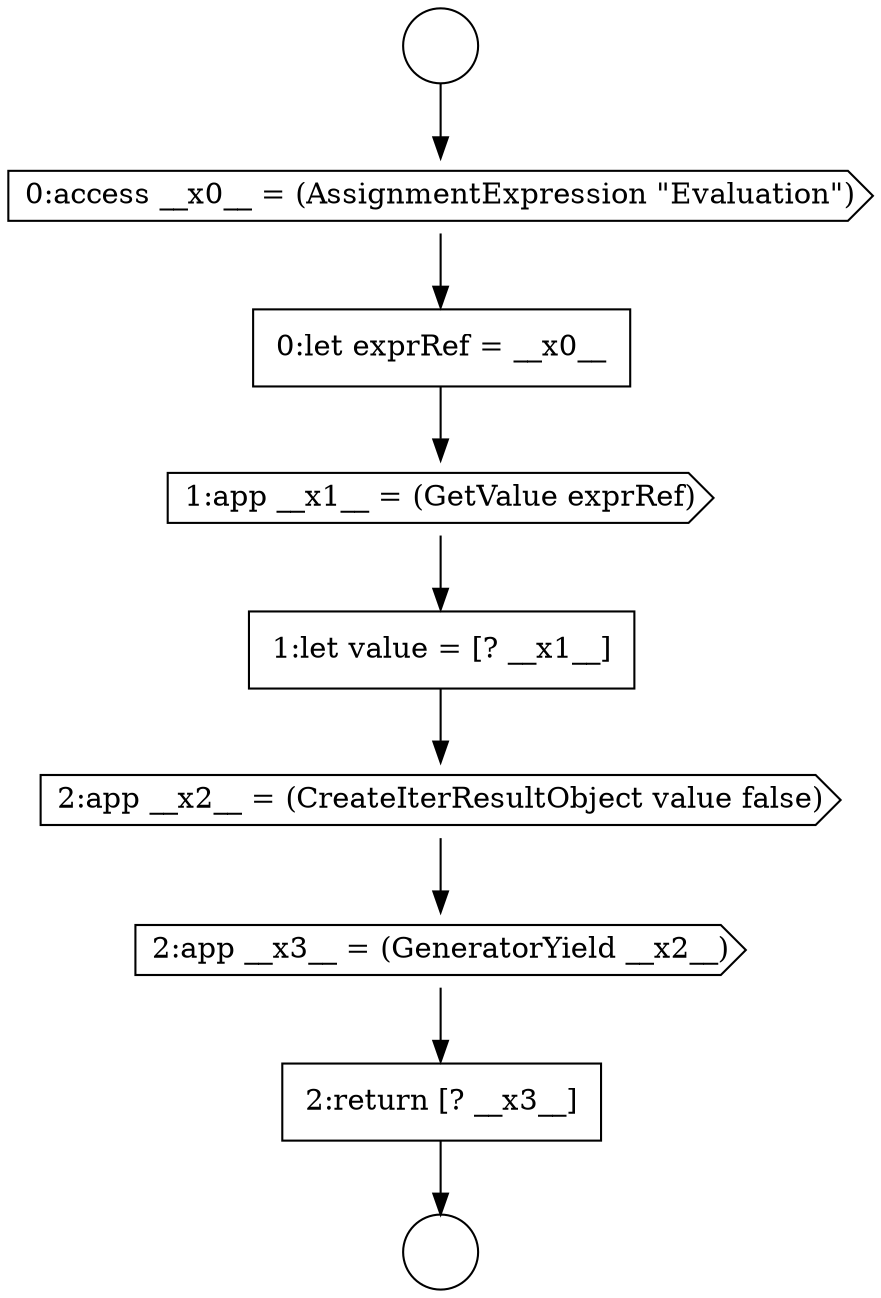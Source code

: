 digraph {
  node8256 [shape=none, margin=0, label=<<font color="black">
    <table border="0" cellborder="1" cellspacing="0" cellpadding="10">
      <tr><td align="left">2:return [? __x3__]</td></tr>
    </table>
  </font>> color="black" fillcolor="white" style=filled]
  node8252 [shape=cds, label=<<font color="black">1:app __x1__ = (GetValue exprRef)</font>> color="black" fillcolor="white" style=filled]
  node8250 [shape=cds, label=<<font color="black">0:access __x0__ = (AssignmentExpression &quot;Evaluation&quot;)</font>> color="black" fillcolor="white" style=filled]
  node8255 [shape=cds, label=<<font color="black">2:app __x3__ = (GeneratorYield __x2__)</font>> color="black" fillcolor="white" style=filled]
  node8251 [shape=none, margin=0, label=<<font color="black">
    <table border="0" cellborder="1" cellspacing="0" cellpadding="10">
      <tr><td align="left">0:let exprRef = __x0__</td></tr>
    </table>
  </font>> color="black" fillcolor="white" style=filled]
  node8249 [shape=circle label=" " color="black" fillcolor="white" style=filled]
  node8254 [shape=cds, label=<<font color="black">2:app __x2__ = (CreateIterResultObject value false)</font>> color="black" fillcolor="white" style=filled]
  node8248 [shape=circle label=" " color="black" fillcolor="white" style=filled]
  node8253 [shape=none, margin=0, label=<<font color="black">
    <table border="0" cellborder="1" cellspacing="0" cellpadding="10">
      <tr><td align="left">1:let value = [? __x1__]</td></tr>
    </table>
  </font>> color="black" fillcolor="white" style=filled]
  node8250 -> node8251 [ color="black"]
  node8252 -> node8253 [ color="black"]
  node8256 -> node8249 [ color="black"]
  node8255 -> node8256 [ color="black"]
  node8254 -> node8255 [ color="black"]
  node8248 -> node8250 [ color="black"]
  node8251 -> node8252 [ color="black"]
  node8253 -> node8254 [ color="black"]
}
